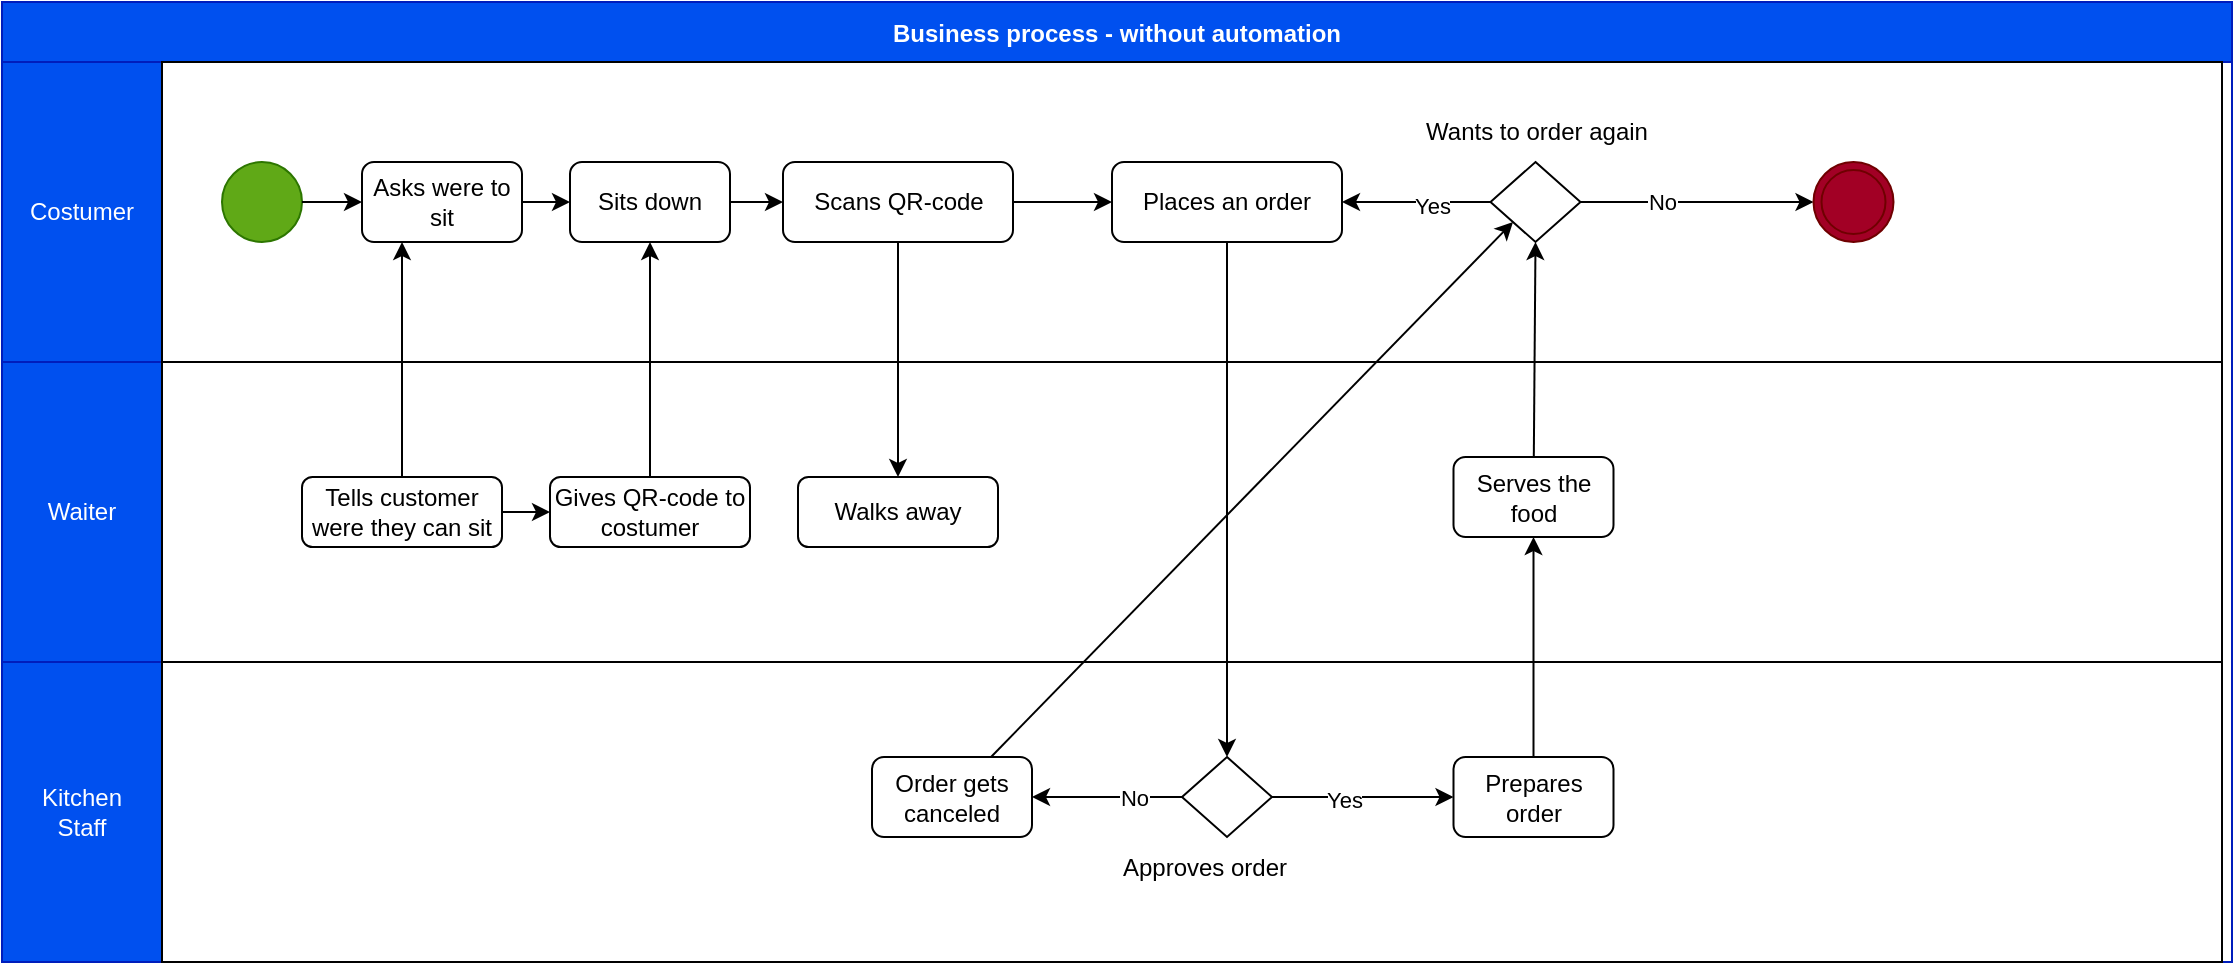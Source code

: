 <mxfile>
    <diagram id="epXIanoUvrqCvusTi6Uw" name="Page-1">
        <mxGraphModel dx="1405" dy="1095" grid="1" gridSize="10" guides="1" tooltips="1" connect="1" arrows="1" fold="1" page="1" pageScale="1" pageWidth="850" pageHeight="1100" math="0" shadow="0">
            <root>
                <mxCell id="0"/>
                <mxCell id="1" parent="0"/>
                <mxCell id="21" value="Business process - without automation" style="swimlane;startSize=30;fillColor=#0050ef;fontColor=#ffffff;strokeColor=#001DBC;" parent="1" vertex="1">
                    <mxGeometry x="5" y="20" width="1115" height="480" as="geometry"/>
                </mxCell>
                <mxCell id="22" value="Costumer" style="rounded=0;whiteSpace=wrap;html=1;fillColor=#0050ef;fontColor=#ffffff;strokeColor=#001DBC;" parent="21" vertex="1">
                    <mxGeometry y="30" width="80" height="150" as="geometry"/>
                </mxCell>
                <mxCell id="23" value="Waiter" style="rounded=0;whiteSpace=wrap;html=1;fillColor=#0050ef;fontColor=#ffffff;strokeColor=#001DBC;" parent="21" vertex="1">
                    <mxGeometry y="180" width="80" height="150" as="geometry"/>
                </mxCell>
                <mxCell id="24" value="Kitchen&lt;br&gt;Staff" style="rounded=0;whiteSpace=wrap;html=1;fillColor=#0050ef;fontColor=#ffffff;strokeColor=#001DBC;" parent="21" vertex="1">
                    <mxGeometry y="330" width="80" height="150" as="geometry"/>
                </mxCell>
                <mxCell id="25" value="" style="rounded=0;whiteSpace=wrap;html=1;" parent="21" vertex="1">
                    <mxGeometry x="80" y="30" width="1030" height="150" as="geometry"/>
                </mxCell>
                <mxCell id="26" value="" style="ellipse;whiteSpace=wrap;html=1;aspect=fixed;fillColor=#60a917;fontColor=#ffffff;strokeColor=#2D7600;" parent="21" vertex="1">
                    <mxGeometry x="110" y="80" width="40" height="40" as="geometry"/>
                </mxCell>
                <mxCell id="27" style="edgeStyle=none;html=1;entryX=0;entryY=0.5;entryDx=0;entryDy=0;" parent="21" source="28" target="31" edge="1">
                    <mxGeometry relative="1" as="geometry"/>
                </mxCell>
                <mxCell id="28" value="Asks were to sit" style="rounded=1;whiteSpace=wrap;html=1;" parent="21" vertex="1">
                    <mxGeometry x="180" y="80" width="80" height="40" as="geometry"/>
                </mxCell>
                <mxCell id="29" style="edgeStyle=none;html=1;entryX=0;entryY=0.5;entryDx=0;entryDy=0;" parent="21" source="26" target="28" edge="1">
                    <mxGeometry relative="1" as="geometry"/>
                </mxCell>
                <mxCell id="30" style="edgeStyle=none;html=1;" parent="21" source="31" target="60" edge="1">
                    <mxGeometry relative="1" as="geometry"/>
                </mxCell>
                <mxCell id="31" value="Sits down" style="rounded=1;whiteSpace=wrap;html=1;" parent="21" vertex="1">
                    <mxGeometry x="284" y="80" width="80" height="40" as="geometry"/>
                </mxCell>
                <mxCell id="32" value="" style="rounded=0;whiteSpace=wrap;html=1;" parent="21" vertex="1">
                    <mxGeometry x="80" y="180" width="1030" height="150" as="geometry"/>
                </mxCell>
                <mxCell id="33" value="" style="rounded=0;whiteSpace=wrap;html=1;" parent="21" vertex="1">
                    <mxGeometry x="80" y="330" width="1030" height="150" as="geometry"/>
                </mxCell>
                <mxCell id="34" style="edgeStyle=none;html=1;entryX=0;entryY=0.5;entryDx=0;entryDy=0;" parent="21" source="38" target="40" edge="1">
                    <mxGeometry relative="1" as="geometry"/>
                </mxCell>
                <mxCell id="35" value="No" style="edgeLabel;html=1;align=center;verticalAlign=middle;resizable=0;points=[];" parent="34" vertex="1" connectable="0">
                    <mxGeometry x="-0.308" relative="1" as="geometry">
                        <mxPoint as="offset"/>
                    </mxGeometry>
                </mxCell>
                <mxCell id="82" style="edgeStyle=none;html=1;entryX=1;entryY=0.5;entryDx=0;entryDy=0;" parent="21" source="38" target="89" edge="1">
                    <mxGeometry relative="1" as="geometry">
                        <mxPoint x="645" y="100" as="targetPoint"/>
                    </mxGeometry>
                </mxCell>
                <mxCell id="83" value="Yes" style="edgeLabel;html=1;align=center;verticalAlign=middle;resizable=0;points=[];" parent="82" vertex="1" connectable="0">
                    <mxGeometry x="-0.188" y="2" relative="1" as="geometry">
                        <mxPoint as="offset"/>
                    </mxGeometry>
                </mxCell>
                <mxCell id="38" value="" style="rhombus;whiteSpace=wrap;html=1;" parent="21" vertex="1">
                    <mxGeometry x="744.25" y="80" width="45" height="40" as="geometry"/>
                </mxCell>
                <mxCell id="39" value="Wants to order again" style="text;html=1;strokeColor=none;fillColor=none;align=center;verticalAlign=middle;whiteSpace=wrap;rounded=0;" parent="21" vertex="1">
                    <mxGeometry x="710.5" y="50" width="112.5" height="30" as="geometry"/>
                </mxCell>
                <mxCell id="40" value="" style="ellipse;shape=doubleEllipse;whiteSpace=wrap;html=1;aspect=fixed;fillColor=#a20025;fontColor=#ffffff;strokeColor=#6F0000;" parent="21" vertex="1">
                    <mxGeometry x="905.75" y="80" width="40" height="40" as="geometry"/>
                </mxCell>
                <mxCell id="41" style="edgeStyle=none;html=1;" parent="21" source="45" target="51" edge="1">
                    <mxGeometry relative="1" as="geometry"/>
                </mxCell>
                <mxCell id="42" value="Yes" style="edgeLabel;html=1;align=center;verticalAlign=middle;resizable=0;points=[];" parent="41" vertex="1" connectable="0">
                    <mxGeometry x="-0.219" y="-1" relative="1" as="geometry">
                        <mxPoint as="offset"/>
                    </mxGeometry>
                </mxCell>
                <mxCell id="86" style="edgeStyle=none;html=1;entryX=1;entryY=0.5;entryDx=0;entryDy=0;" parent="21" source="45" target="85" edge="1">
                    <mxGeometry relative="1" as="geometry"/>
                </mxCell>
                <mxCell id="87" value="No" style="edgeLabel;html=1;align=center;verticalAlign=middle;resizable=0;points=[];" parent="86" vertex="1" connectable="0">
                    <mxGeometry x="-0.348" relative="1" as="geometry">
                        <mxPoint as="offset"/>
                    </mxGeometry>
                </mxCell>
                <mxCell id="45" value="" style="rhombus;whiteSpace=wrap;html=1;" parent="21" vertex="1">
                    <mxGeometry x="590" y="377.5" width="45" height="40" as="geometry"/>
                </mxCell>
                <mxCell id="48" value="Approves order" style="text;html=1;strokeColor=none;fillColor=none;align=center;verticalAlign=middle;whiteSpace=wrap;rounded=0;" parent="21" vertex="1">
                    <mxGeometry x="545" y="417.5" width="112.5" height="30" as="geometry"/>
                </mxCell>
                <mxCell id="50" style="edgeStyle=none;html=1;entryX=0.5;entryY=1;entryDx=0;entryDy=0;" parent="21" source="51" target="54" edge="1">
                    <mxGeometry relative="1" as="geometry"/>
                </mxCell>
                <mxCell id="51" value="Prepares order" style="rounded=1;whiteSpace=wrap;html=1;" parent="21" vertex="1">
                    <mxGeometry x="725.75" y="377.5" width="80" height="40" as="geometry"/>
                </mxCell>
                <mxCell id="84" style="edgeStyle=none;html=1;entryX=0.5;entryY=1;entryDx=0;entryDy=0;" parent="21" source="54" target="38" edge="1">
                    <mxGeometry relative="1" as="geometry"/>
                </mxCell>
                <mxCell id="54" value="Serves the food" style="rounded=1;whiteSpace=wrap;html=1;" parent="21" vertex="1">
                    <mxGeometry x="725.75" y="227.5" width="80" height="40" as="geometry"/>
                </mxCell>
                <mxCell id="55" style="edgeStyle=none;html=1;entryX=0;entryY=0.5;entryDx=0;entryDy=0;" parent="21" source="57" target="62" edge="1">
                    <mxGeometry relative="1" as="geometry"/>
                </mxCell>
                <mxCell id="56" style="edgeStyle=none;html=1;entryX=0.25;entryY=1;entryDx=0;entryDy=0;" parent="21" source="57" target="28" edge="1">
                    <mxGeometry relative="1" as="geometry"/>
                </mxCell>
                <mxCell id="57" value="Tells customer were they can sit" style="rounded=1;whiteSpace=wrap;html=1;" parent="21" vertex="1">
                    <mxGeometry x="150" y="237.5" width="100" height="35" as="geometry"/>
                </mxCell>
                <mxCell id="59" style="edgeStyle=none;html=1;" parent="21" source="60" target="63" edge="1">
                    <mxGeometry relative="1" as="geometry"/>
                </mxCell>
                <mxCell id="90" style="edgeStyle=none;html=1;entryX=0;entryY=0.5;entryDx=0;entryDy=0;" parent="21" source="60" target="89" edge="1">
                    <mxGeometry relative="1" as="geometry"/>
                </mxCell>
                <mxCell id="60" value="Scans QR-code" style="rounded=1;whiteSpace=wrap;html=1;" parent="21" vertex="1">
                    <mxGeometry x="390.5" y="80" width="115" height="40" as="geometry"/>
                </mxCell>
                <mxCell id="61" style="edgeStyle=none;html=1;entryX=0.5;entryY=1;entryDx=0;entryDy=0;" parent="21" source="62" target="31" edge="1">
                    <mxGeometry relative="1" as="geometry"/>
                </mxCell>
                <mxCell id="62" value="Gives QR-code to costumer" style="rounded=1;whiteSpace=wrap;html=1;" parent="21" vertex="1">
                    <mxGeometry x="274" y="237.5" width="100" height="35" as="geometry"/>
                </mxCell>
                <mxCell id="63" value="Walks away" style="rounded=1;whiteSpace=wrap;html=1;" parent="21" vertex="1">
                    <mxGeometry x="398" y="237.5" width="100" height="35" as="geometry"/>
                </mxCell>
                <mxCell id="88" style="edgeStyle=none;html=1;entryX=0;entryY=1;entryDx=0;entryDy=0;" parent="21" source="85" target="38" edge="1">
                    <mxGeometry relative="1" as="geometry"/>
                </mxCell>
                <mxCell id="85" value="Order gets canceled" style="rounded=1;whiteSpace=wrap;html=1;" parent="21" vertex="1">
                    <mxGeometry x="435" y="377.5" width="80" height="40" as="geometry"/>
                </mxCell>
                <mxCell id="91" style="edgeStyle=none;html=1;entryX=0.5;entryY=0;entryDx=0;entryDy=0;" parent="21" source="89" target="45" edge="1">
                    <mxGeometry relative="1" as="geometry"/>
                </mxCell>
                <mxCell id="89" value="Places an order" style="rounded=1;whiteSpace=wrap;html=1;" parent="21" vertex="1">
                    <mxGeometry x="555" y="80" width="115" height="40" as="geometry"/>
                </mxCell>
            </root>
        </mxGraphModel>
    </diagram>
</mxfile>